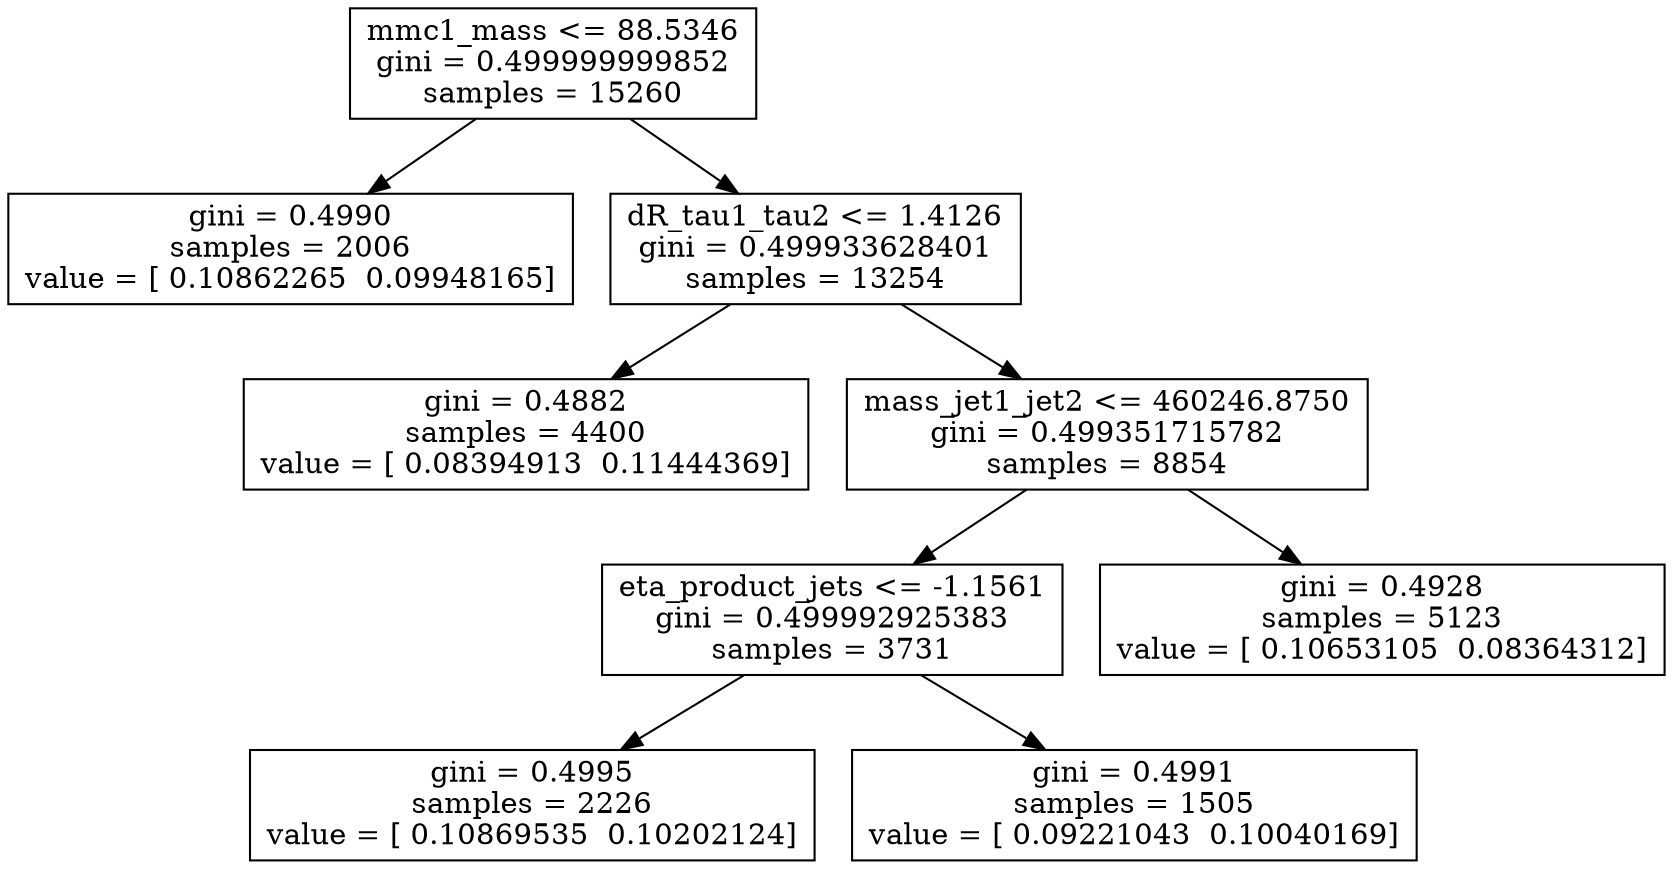 digraph Tree {
0 [label="mmc1_mass <= 88.5346\ngini = 0.499999999852\nsamples = 15260", shape="box"] ;
1 [label="gini = 0.4990\nsamples = 2006\nvalue = [ 0.10862265  0.09948165]", shape="box"] ;
0 -> 1 ;
2 [label="dR_tau1_tau2 <= 1.4126\ngini = 0.499933628401\nsamples = 13254", shape="box"] ;
0 -> 2 ;
3 [label="gini = 0.4882\nsamples = 4400\nvalue = [ 0.08394913  0.11444369]", shape="box"] ;
2 -> 3 ;
4 [label="mass_jet1_jet2 <= 460246.8750\ngini = 0.499351715782\nsamples = 8854", shape="box"] ;
2 -> 4 ;
5 [label="eta_product_jets <= -1.1561\ngini = 0.499992925383\nsamples = 3731", shape="box"] ;
4 -> 5 ;
6 [label="gini = 0.4995\nsamples = 2226\nvalue = [ 0.10869535  0.10202124]", shape="box"] ;
5 -> 6 ;
7 [label="gini = 0.4991\nsamples = 1505\nvalue = [ 0.09221043  0.10040169]", shape="box"] ;
5 -> 7 ;
8 [label="gini = 0.4928\nsamples = 5123\nvalue = [ 0.10653105  0.08364312]", shape="box"] ;
4 -> 8 ;
}